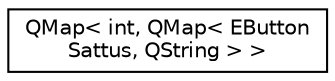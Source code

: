 digraph "类继承关系图"
{
  edge [fontname="Helvetica",fontsize="10",labelfontname="Helvetica",labelfontsize="10"];
  node [fontname="Helvetica",fontsize="10",shape=record];
  rankdir="LR";
  Node0 [label="QMap\< int, QMap\< EButton\lSattus, QString \> \>",height=0.2,width=0.4,color="black", fillcolor="white", style="filled",URL="$class_q_map.html"];
}
